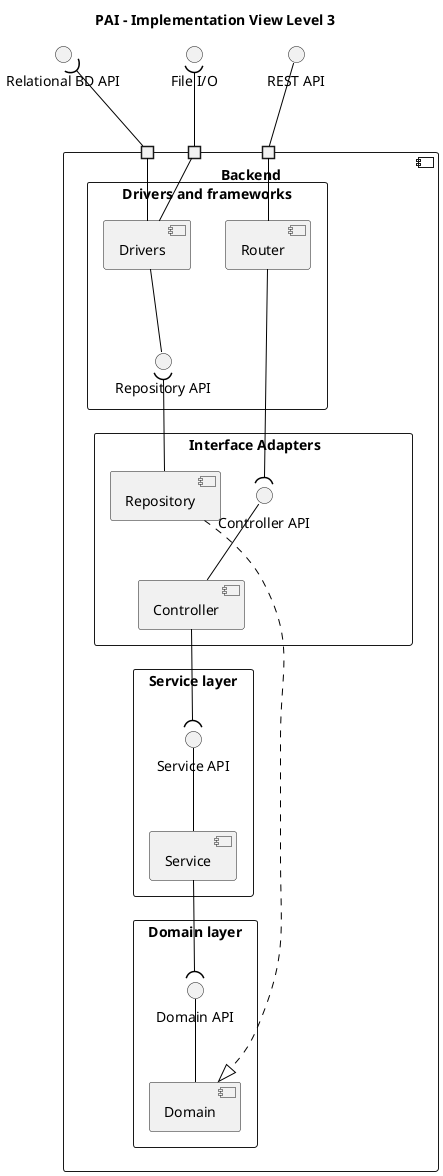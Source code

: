 @startuml

skinparam componentStyle component
skinparam ArrowColor black
skinparam defaultTextAlignment center

title "PAI - Implementation View Level 3"

    interface "REST API" as RESTAPI
    interface "File I/O" as FileIO
    interface "Relational BD API" as BDAPI

component "Backend" {
    portin " " as p1
    portin " " as p3
    portin " " as p2

  rectangle "Drivers and frameworks" {

    component Drivers
    component "Router"

    Router -up- p1
    Drivers -up- p2
    Drivers -up- p3

    interface "Repository API" as IDrivers

    Drivers -down- IDrivers
  }

  rectangle "                        Interface Adapters                       " {
    component Repository
    component Controller

    interface "Controller API" as IController

    Controller -up- IController
  }

  rectangle "Service layer" {
    component Service
    interface "Service API" as IService

    Service -up- IService
  }

  rectangle "Domain layer" {
    component Domain
    interface "Domain API" as IDomain

    Domain -up- IDomain
  }

  p1 -up- RESTAPI
  p2 -up-( FileIO
  p3 -up-( BDAPI

  Router -left-( IController
  Repository -up-( IDrivers

  Controller -down-( IService
  Service -down-( IDomain

  Repository -.|> Domain
}
@enduml